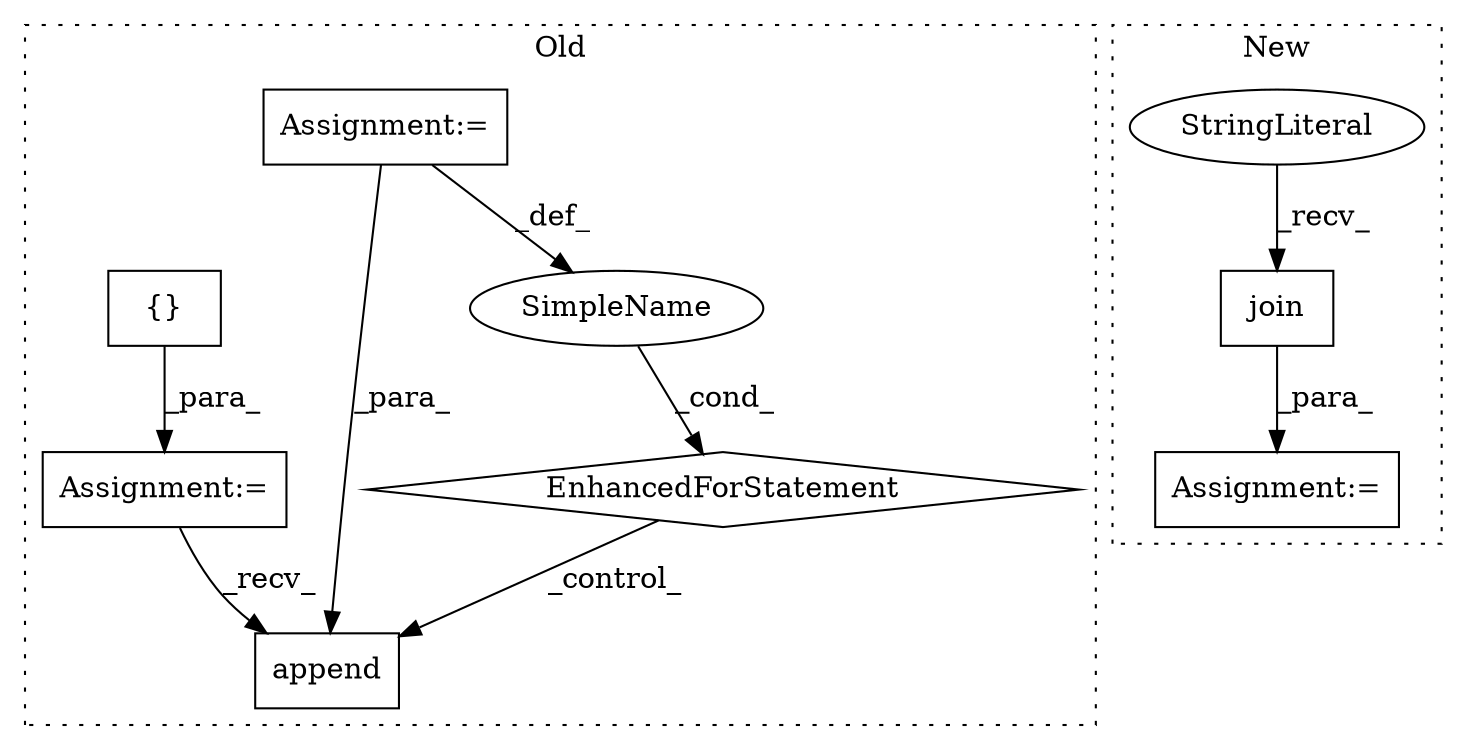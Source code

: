 digraph G {
subgraph cluster0 {
1 [label="EnhancedForStatement" a="70" s="5357,5438" l="65,2" shape="diamond"];
3 [label="Assignment:=" a="7" s="5357,5438" l="65,2" shape="box"];
6 [label="append" a="32" s="5596,5607" l="7,1" shape="box"];
7 [label="{}" a="4" s="5343" l="2" shape="box"];
8 [label="Assignment:=" a="7" s="5333" l="1" shape="box"];
9 [label="SimpleName" a="42" s="5426" l="1" shape="ellipse"];
label = "Old";
style="dotted";
}
subgraph cluster1 {
2 [label="join" a="32" s="5611,5620" l="5,1" shape="box"];
4 [label="StringLiteral" a="45" s="5607" l="3" shape="ellipse"];
5 [label="Assignment:=" a="7" s="6112" l="1" shape="box"];
label = "New";
style="dotted";
}
1 -> 6 [label="_control_"];
2 -> 5 [label="_para_"];
3 -> 6 [label="_para_"];
3 -> 9 [label="_def_"];
4 -> 2 [label="_recv_"];
7 -> 8 [label="_para_"];
8 -> 6 [label="_recv_"];
9 -> 1 [label="_cond_"];
}